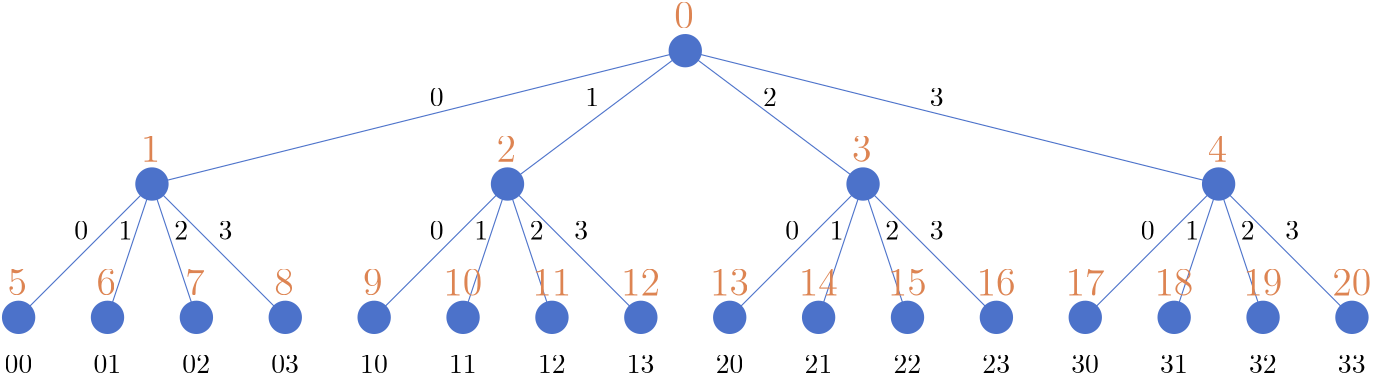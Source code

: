 <?xml version="1.0"?>
<!DOCTYPE ipe SYSTEM "ipe.dtd">
<ipe version="70212" creator="Ipe 7.2.13">
<info created="D:20210722135413" modified="D:20210722143220"/>
<ipestyle name="basic">
<symbol name="arrow/arc(spx)">
<path stroke="sym-stroke" fill="sym-stroke" pen="sym-pen">
0 0 m
-1 0.333 l
-1 -0.333 l
h
</path>
</symbol>
<symbol name="arrow/farc(spx)">
<path stroke="sym-stroke" fill="white" pen="sym-pen">
0 0 m
-1 0.333 l
-1 -0.333 l
h
</path>
</symbol>
<symbol name="arrow/ptarc(spx)">
<path stroke="sym-stroke" fill="sym-stroke" pen="sym-pen">
0 0 m
-1 0.333 l
-0.8 0 l
-1 -0.333 l
h
</path>
</symbol>
<symbol name="arrow/fptarc(spx)">
<path stroke="sym-stroke" fill="white" pen="sym-pen">
0 0 m
-1 0.333 l
-0.8 0 l
-1 -0.333 l
h
</path>
</symbol>
<symbol name="mark/circle(sx)" transformations="translations">
<path fill="sym-stroke">
0.6 0 0 0.6 0 0 e
0.4 0 0 0.4 0 0 e
</path>
</symbol>
<symbol name="mark/disk(sx)" transformations="translations">
<path fill="sym-stroke">
0.6 0 0 0.6 0 0 e
</path>
</symbol>
<symbol name="mark/fdisk(sfx)" transformations="translations">
<group>
<path fill="sym-fill">
0.5 0 0 0.5 0 0 e
</path>
<path fill="sym-stroke" fillrule="eofill">
0.6 0 0 0.6 0 0 e
0.4 0 0 0.4 0 0 e
</path>
</group>
</symbol>
<symbol name="mark/box(sx)" transformations="translations">
<path fill="sym-stroke" fillrule="eofill">
-0.6 -0.6 m
0.6 -0.6 l
0.6 0.6 l
-0.6 0.6 l
h
-0.4 -0.4 m
0.4 -0.4 l
0.4 0.4 l
-0.4 0.4 l
h
</path>
</symbol>
<symbol name="mark/square(sx)" transformations="translations">
<path fill="sym-stroke">
-0.6 -0.6 m
0.6 -0.6 l
0.6 0.6 l
-0.6 0.6 l
h
</path>
</symbol>
<symbol name="mark/fsquare(sfx)" transformations="translations">
<group>
<path fill="sym-fill">
-0.5 -0.5 m
0.5 -0.5 l
0.5 0.5 l
-0.5 0.5 l
h
</path>
<path fill="sym-stroke" fillrule="eofill">
-0.6 -0.6 m
0.6 -0.6 l
0.6 0.6 l
-0.6 0.6 l
h
-0.4 -0.4 m
0.4 -0.4 l
0.4 0.4 l
-0.4 0.4 l
h
</path>
</group>
</symbol>
<symbol name="mark/cross(sx)" transformations="translations">
<group>
<path fill="sym-stroke">
-0.43 -0.57 m
0.57 0.43 l
0.43 0.57 l
-0.57 -0.43 l
h
</path>
<path fill="sym-stroke">
-0.43 0.57 m
0.57 -0.43 l
0.43 -0.57 l
-0.57 0.43 l
h
</path>
</group>
</symbol>
<symbol name="arrow/fnormal(spx)">
<path stroke="sym-stroke" fill="white" pen="sym-pen">
0 0 m
-1 0.333 l
-1 -0.333 l
h
</path>
</symbol>
<symbol name="arrow/pointed(spx)">
<path stroke="sym-stroke" fill="sym-stroke" pen="sym-pen">
0 0 m
-1 0.333 l
-0.8 0 l
-1 -0.333 l
h
</path>
</symbol>
<symbol name="arrow/fpointed(spx)">
<path stroke="sym-stroke" fill="white" pen="sym-pen">
0 0 m
-1 0.333 l
-0.8 0 l
-1 -0.333 l
h
</path>
</symbol>
<symbol name="arrow/linear(spx)">
<path stroke="sym-stroke" pen="sym-pen">
-1 0.333 m
0 0 l
-1 -0.333 l
</path>
</symbol>
<symbol name="arrow/fdouble(spx)">
<path stroke="sym-stroke" fill="white" pen="sym-pen">
0 0 m
-1 0.333 l
-1 -0.333 l
h
-1 0 m
-2 0.333 l
-2 -0.333 l
h
</path>
</symbol>
<symbol name="arrow/double(spx)">
<path stroke="sym-stroke" fill="sym-stroke" pen="sym-pen">
0 0 m
-1 0.333 l
-1 -0.333 l
h
-1 0 m
-2 0.333 l
-2 -0.333 l
h
</path>
</symbol>
<pen name="heavier" value="0.8"/>
<pen name="fat" value="1.2"/>
<pen name="ultrafat" value="2"/>
<symbolsize name="large" value="5"/>
<symbolsize name="small" value="2"/>
<symbolsize name="tiny" value="1.1"/>
<arrowsize name="large" value="10"/>
<arrowsize name="small" value="5"/>
<arrowsize name="tiny" value="3"/>
<color name="sbblue" value="0.298 0.447 0.79"/>
<color name="sbgreen" value="0.333 0.658 0.407"/>
<color name="sborange" value="0.866 0.517 0.321"/>
<color name="sbred" value="0.768 0.305 0.321"/>
<color name="sbpurple" value="0.505 0.447 0.698"/>
<color name="red" value="1 0 0"/>
<color name="green" value="0 1 0"/>
<color name="blue" value="0 0 1"/>
<color name="yellow" value="1 1 0"/>
<color name="orange" value="1 0.647 0"/>
<color name="gold" value="1 0.843 0"/>
<color name="purple" value="0.627 0.125 0.941"/>
<color name="gray" value="0.745"/>
<color name="brown" value="0.647 0.165 0.165"/>
<color name="navy" value="0 0 0.502"/>
<color name="pink" value="1 0.753 0.796"/>
<color name="seagreen" value="0.18 0.545 0.341"/>
<color name="turquoise" value="0.251 0.878 0.816"/>
<color name="violet" value="0.933 0.51 0.933"/>
<color name="darkblue" value="0 0 0.545"/>
<color name="darkcyan" value="0 0.545 0.545"/>
<color name="darkgray" value="0.663"/>
<color name="verydarkgray" value="0.4"/>
<color name="darkgreen" value="0 0.392 0"/>
<color name="darkmagenta" value="0.545 0 0.545"/>
<color name="darkorange" value="1 0.549 0"/>
<color name="darkred" value="0.545 0 0"/>
<color name="lightblue" value="0.678 0.847 0.902"/>
<color name="lightcyan" value="0.878 1 1"/>
<color name="lightgray" value="0.827"/>
<color name="lightgreen" value="0.565 0.933 0.565"/>
<color name="lightyellow" value="1 1 0.878"/>
<dashstyle name="dashed" value="[4] 0"/>
<dashstyle name="dotted" value="[1 3] 0"/>
<dashstyle name="dash dotted" value="[4 2 1 2] 0"/>
<dashstyle name="dash dot dotted" value="[4 2 1 2 1 2] 0"/>
<textsize name="large" value="\large"/>
<textsize name="Large" value="\Large"/>
<textsize name="LARGE" value="\LARGE"/>
<textsize name="huge" value="\huge"/>
<textsize name="Huge" value="\Huge"/>
<textsize name="small" value="\small"/>
<textsize name="footnote" value="\footnotesize"/>
<textsize name="tiny" value="\tiny"/>
<textstyle name="center" begin="\begin{center}" end="\end{center}"/>
<textstyle name="itemize" begin="\begin{itemize}" end="\end{itemize}"/>
<textstyle name="item" begin="\begin{itemize}\item{}" end="\end{itemize}"/>
<gridsize name="4 pts" value="4"/>
<gridsize name="8 pts (~3 mm)" value="8"/>
<gridsize name="16 pts (~6 mm)" value="16"/>
<gridsize name="32 pts (~12 mm)" value="32"/>
<gridsize name="10 pts (~3.5 mm)" value="10"/>
<gridsize name="20 pts (~7 mm)" value="20"/>
<gridsize name="14 pts (~5 mm)" value="14"/>
<gridsize name="28 pts (~10 mm)" value="28"/>
<gridsize name="56 pts (~20 mm)" value="56"/>
<anglesize name="90 deg" value="90"/>
<anglesize name="60 deg" value="60"/>
<anglesize name="45 deg" value="45"/>
<anglesize name="30 deg" value="30"/>
<anglesize name="22.5 deg" value="22.5"/>
<opacity name="10%" value="0.1"/>
<opacity name="30%" value="0.3"/>
<opacity name="50%" value="0.5"/>
<opacity name="75%" value="0.75"/>
<tiling name="falling" angle="-60" step="4" width="1"/>
<tiling name="rising" angle="30" step="4" width="1"/>
</ipestyle>
<page>
<layer name="alpha"/>
<view layers="alpha" active="alpha"/>
<use layer="alpha" matrix="1 0 0 1 48 0" name="mark/disk(sx)" pos="240 784" size="10" stroke="sbblue"/>
<use matrix="1 0 0 1 -16 -48" name="mark/disk(sx)" pos="240 784" size="10" stroke="sbblue"/>
<use matrix="1 0 0 1 112 -48" name="mark/disk(sx)" pos="240 784" size="10" stroke="sbblue"/>
<use matrix="1 0 0 1 240 -48" name="mark/disk(sx)" pos="240 784" size="10" stroke="sbblue"/>
<use matrix="1 0 0 1 -144 -48" name="mark/disk(sx)" pos="240 784" size="10" stroke="sbblue"/>
<text matrix="1 0 0 1 -8 -8" transformations="translations" pos="204 772" stroke="black" type="label" width="4.981" height="6.42" depth="0" valign="baseline">0</text>
<text matrix="1 0 0 1 48 -8" transformations="translations" pos="204 772" stroke="black" type="label" width="4.981" height="6.42" depth="0" valign="baseline">1</text>
<text matrix="1 0 0 1 112 -8" transformations="translations" pos="204 772" stroke="black" type="label" width="4.981" height="6.42" depth="0" valign="baseline">2</text>
<text matrix="1 0 0 1 172 -8" transformations="translations" pos="204 772" stroke="black" type="label" width="4.981" height="6.42" depth="0" valign="baseline">3</text>
<use matrix="1 0 0 1 -32 -96" name="mark/disk(sx)" pos="240 784" size="10" stroke="sbblue"/>
<use matrix="1 0 0 1 0 -96" name="mark/disk(sx)" pos="240 784" size="10" stroke="sbblue"/>
<use matrix="1 0 0 1 32 -96" name="mark/disk(sx)" pos="240 784" size="10" stroke="sbblue"/>
<use matrix="1 0 0 1 -64 -96" name="mark/disk(sx)" pos="240 784" size="10" stroke="sbblue"/>
<use matrix="1 0 0 1 96 -96" name="mark/disk(sx)" pos="240 784" size="10" stroke="sbblue"/>
<use matrix="1 0 0 1 128 -96" name="mark/disk(sx)" pos="240 784" size="10" stroke="sbblue"/>
<use matrix="1 0 0 1 160 -96" name="mark/disk(sx)" pos="240 784" size="10" stroke="sbblue"/>
<use matrix="1 0 0 1 64 -96" name="mark/disk(sx)" pos="240 784" size="10" stroke="sbblue"/>
<use matrix="1 0 0 1 224 -96" name="mark/disk(sx)" pos="240 784" size="10" stroke="sbblue"/>
<use matrix="1 0 0 1 256 -96" name="mark/disk(sx)" pos="240 784" size="10" stroke="sbblue"/>
<use matrix="1 0 0 1 288 -96" name="mark/disk(sx)" pos="240 784" size="10" stroke="sbblue"/>
<use matrix="1 0 0 1 192 -96" name="mark/disk(sx)" pos="240 784" size="10" stroke="sbblue"/>
<use matrix="1 0 0 1 -160 -96" name="mark/disk(sx)" pos="240 784" size="10" stroke="sbblue"/>
<use matrix="1 0 0 1 -128 -96" name="mark/disk(sx)" pos="240 784" size="10" stroke="sbblue"/>
<use matrix="1 0 0 1 -96 -96" name="mark/disk(sx)" pos="240 784" size="10" stroke="sbblue"/>
<use matrix="1 0 0 1 -192 -96" name="mark/disk(sx)" pos="240 784" size="10" stroke="sbblue"/>
<path stroke="sbblue">
96 736 m
48 688 l
</path>
<path stroke="sbblue">
96 736 m
80 688 l
</path>
<path stroke="sbblue">
96 736 m
112 688 l
</path>
<path stroke="sbblue">
96 736 m
144 688 l
</path>
<path stroke="sbblue">
224 736 m
176 688 l
</path>
<path stroke="sbblue">
224 736 m
208 688 l
</path>
<path stroke="sbblue">
224 736 m
240 688 l
</path>
<path stroke="sbblue">
224 736 m
272 688 l
</path>
<path stroke="sbblue">
480 736 m
496 688 l
</path>
<path stroke="sbblue">
480 736 m
464 688 l
</path>
<path stroke="sbblue">
480 736 m
432 688 l
</path>
<path stroke="sbblue">
480 736 m
528 688 l
</path>
<path stroke="sbblue">
352 736 m
304 688 l
</path>
<path stroke="sbblue">
352 736 m
336 688 l
</path>
<path stroke="sbblue">
352 736 m
368 688 l
</path>
<path stroke="sbblue">
352 736 m
400 688 l
</path>
<path stroke="sbblue">
288 784 m
224 736 l
</path>
<path stroke="sbblue">
288 784 m
352 736 l
</path>
<path stroke="sbblue">
288 784 m
96 736 l
</path>
<path stroke="sbblue">
288 784 m
480 736 l
</path>
<text matrix="1 0 0 1 -136 -56" transformations="translations" pos="204 772" stroke="black" type="label" width="4.981" height="6.42" depth="0" valign="baseline">0</text>
<text matrix="1 0 0 1 -8 -56" transformations="translations" pos="204 772" stroke="black" type="label" width="4.981" height="6.42" depth="0" valign="baseline">0</text>
<text matrix="1 0 0 1 120 -56" transformations="translations" pos="204 772" stroke="black" type="label" width="4.981" height="6.42" depth="0" valign="baseline">0</text>
<text matrix="1 0 0 1 248 -56" transformations="translations" pos="204 772" stroke="black" type="label" width="4.981" height="6.42" depth="0" valign="baseline">0</text>
<text matrix="1 0 0 1 -120 -56" transformations="translations" pos="204 772" stroke="black" type="label" width="4.981" height="6.42" depth="0" valign="baseline">1</text>
<text matrix="1 0 0 1 8 -56" transformations="translations" pos="204 772" stroke="black" type="label" width="4.981" height="6.42" depth="0" valign="baseline">1</text>
<text matrix="1 0 0 1 136 -56" transformations="translations" pos="204 772" stroke="black" type="label" width="4.981" height="6.42" depth="0" valign="baseline">1</text>
<text matrix="1 0 0 1 264 -56" transformations="translations" pos="204 772" stroke="black" type="label" width="4.981" height="6.42" depth="0" valign="baseline">1</text>
<text matrix="1 0 0 1 156 -56" transformations="translations" pos="204 772" stroke="black" type="label" width="4.981" height="6.42" depth="0" valign="baseline">2</text>
<text matrix="1 0 0 1 284 -56" transformations="translations" pos="204 772" stroke="black" type="label" width="4.981" height="6.42" depth="0" valign="baseline">2</text>
<text matrix="1 0 0 1 28 -56" transformations="translations" pos="204 772" stroke="black" type="label" width="4.981" height="6.42" depth="0" valign="baseline">2</text>
<text matrix="1 0 0 1 -100 -56" transformations="translations" pos="204 772" stroke="black" type="label" width="4.981" height="6.42" depth="0" valign="baseline">2</text>
<text matrix="1 0 0 1 -84 -56" transformations="translations" pos="204 772" stroke="black" type="label" width="4.981" height="6.42" depth="0" valign="baseline">3</text>
<text matrix="1 0 0 1 44 -56" transformations="translations" pos="204 772" stroke="black" type="label" width="4.981" height="6.42" depth="0" valign="baseline">3</text>
<text matrix="1 0 0 1 172 -56" transformations="translations" pos="204 772" stroke="black" type="label" width="4.981" height="6.42" depth="0" valign="baseline">3</text>
<text matrix="1 0 0 1 300 -56" transformations="translations" pos="204 772" stroke="black" type="label" width="4.981" height="6.42" depth="0" valign="baseline">3</text>
<text matrix="1 0 0 1 2.93551 0" transformations="translations" pos="40 668" stroke="black" type="label" width="9.963" height="6.42" depth="0" valign="baseline">00</text>
<text matrix="1 0 0 1 34.9355 0" transformations="translations" pos="40 668" stroke="black" type="label" width="9.963" height="6.42" depth="0" valign="baseline">01</text>
<text matrix="1 0 0 1 66.9355 0" transformations="translations" pos="40 668" stroke="black" type="label" width="9.963" height="6.42" depth="0" valign="baseline">02</text>
<text matrix="1 0 0 1 98.9355 0" transformations="translations" pos="40 668" stroke="black" type="label" width="9.963" height="6.42" depth="0" valign="baseline">03</text>
<text matrix="1 0 0 1 130.936 0" transformations="translations" pos="40 668" stroke="black" type="label" width="9.963" height="6.42" depth="0" valign="baseline">10</text>
<text matrix="1 0 0 1 162.935 0" transformations="translations" pos="40 668" stroke="black" type="label" width="9.963" height="6.42" depth="0" valign="baseline">11</text>
<text matrix="1 0 0 1 194.935 0" transformations="translations" pos="40 668" stroke="black" type="label" width="9.963" height="6.42" depth="0" valign="baseline">12</text>
<text matrix="1 0 0 1 226.935 0" transformations="translations" pos="40 668" stroke="black" type="label" width="9.963" height="6.42" depth="0" valign="baseline">13</text>
<text matrix="1 0 0 1 258.936 0" transformations="translations" pos="40 668" stroke="black" type="label" width="9.963" height="6.42" depth="0" valign="baseline">20</text>
<text matrix="1 0 0 1 290.935 0" transformations="translations" pos="40 668" stroke="black" type="label" width="9.963" height="6.42" depth="0" valign="baseline">21</text>
<text matrix="1 0 0 1 322.935 0" transformations="translations" pos="40 668" stroke="black" type="label" width="9.963" height="6.42" depth="0" valign="baseline">22</text>
<text matrix="1 0 0 1 354.935 0" transformations="translations" pos="40 668" stroke="black" type="label" width="9.963" height="6.42" depth="0" valign="baseline">23</text>
<text matrix="1 0 0 1 386.936 0" transformations="translations" pos="40 668" stroke="black" type="label" width="9.963" height="6.42" depth="0" valign="baseline">30</text>
<text matrix="1 0 0 1 418.935 0" transformations="translations" pos="40 668" stroke="black" type="label" width="9.963" height="6.42" depth="0" valign="baseline">31</text>
<text matrix="1 0 0 1 450.935 0" transformations="translations" pos="40 668" stroke="black" type="label" width="9.963" height="6.42" depth="0" valign="baseline">32</text>
<text matrix="1 0 0 1 482.935 0" transformations="translations" pos="40 668" stroke="black" type="label" width="9.963" height="6.42" depth="0" valign="baseline">33</text>
<text matrix="1 0 0 1 4 -8" transformations="translations" pos="88 752" stroke="sborange" type="label" width="7.024" height="9.245" depth="0" valign="baseline" size="15">1</text>
<text matrix="1 0 0 1 -44 -56" transformations="translations" pos="88 752" stroke="sborange" type="label" width="7.024" height="9.245" depth="0" valign="baseline" size="15">5</text>
<text matrix="1 0 0 1 -12 -56" transformations="translations" pos="88 752" stroke="sborange" type="label" width="7.024" height="9.245" depth="0" valign="baseline" size="15">6</text>
<text matrix="1 0 0 1 20 -56" transformations="translations" pos="88 752" stroke="sborange" type="label" width="7.024" height="9.245" depth="0" valign="baseline" size="15">7</text>
<text matrix="1 0 0 1 52 -56" transformations="translations" pos="88 752" stroke="sborange" type="label" width="7.024" height="9.245" depth="0" valign="baseline" size="15">8</text>
<text matrix="1 0 0 1 84 -56" transformations="translations" pos="88 752" stroke="sborange" type="label" width="7.024" height="9.245" depth="0" valign="baseline" size="15">9</text>
<text matrix="1 0 0 1 132 -8" transformations="translations" pos="88 752" stroke="sborange" type="label" width="7.024" height="9.245" depth="0" valign="baseline" size="15">2</text>
<text matrix="1 0 0 1 196 40" transformations="translations" pos="88 752" stroke="sborange" type="label" width="7.024" height="9.245" depth="0" valign="baseline" size="15">0</text>
<text matrix="1 0 0 1 112.875 -56.1473" transformations="translations" pos="88 752" stroke="sborange" type="label" width="14.047" height="9.245" depth="0" valign="baseline" size="15">10</text>
<text matrix="1 0 0 1 144.875 -56.1473" transformations="translations" pos="88 752" stroke="sborange" type="label" width="14.047" height="9.245" depth="0" valign="baseline" size="15">11</text>
<text matrix="1 0 0 1 260 -8" transformations="translations" pos="88 752" stroke="sborange" type="label" width="7.024" height="9.245" depth="0" valign="baseline" size="15">3</text>
<text matrix="1 0 0 1 388 -8" transformations="translations" pos="88 752" stroke="sborange" type="label" width="7.024" height="9.245" depth="0" valign="baseline" size="15">4</text>
<text matrix="1 0 0 1 176.875 -56.1473" transformations="translations" pos="88 752" stroke="sborange" type="label" width="14.047" height="9.245" depth="0" valign="baseline" size="15">12</text>
<text matrix="1 0 0 1 208.875 -56.1473" transformations="translations" pos="88 752" stroke="sborange" type="label" width="14.047" height="9.245" depth="0" valign="baseline" size="15">13</text>
<text matrix="1 0 0 1 240.875 -56.1473" transformations="translations" pos="88 752" stroke="sborange" type="label" width="14.047" height="9.245" depth="0" valign="baseline" size="15">14</text>
<text matrix="1 0 0 1 272.875 -56.1473" transformations="translations" pos="88 752" stroke="sborange" type="label" width="14.047" height="9.245" depth="0" valign="baseline" size="15">15</text>
<text matrix="1 0 0 1 304.875 -56.1473" transformations="translations" pos="88 752" stroke="sborange" type="label" width="14.047" height="9.245" depth="0" valign="baseline" size="15">16</text>
<text matrix="1 0 0 1 336.875 -56.1473" transformations="translations" pos="88 752" stroke="sborange" type="label" width="14.047" height="9.245" depth="0" valign="baseline" size="15">17</text>
<text matrix="1 0 0 1 368.875 -56.1473" transformations="translations" pos="88 752" stroke="sborange" type="label" width="14.047" height="9.245" depth="0" valign="baseline" size="15">18</text>
<text matrix="1 0 0 1 400.875 -56.1473" transformations="translations" pos="88 752" stroke="sborange" type="label" width="14.047" height="9.245" depth="0" valign="baseline" size="15">19</text>
<text matrix="1 0 0 1 432.875 -56.1473" transformations="translations" pos="88 752" stroke="sborange" type="label" width="18.73" height="9.245" depth="0" valign="baseline" size="15">20
</text>
</page>
</ipe>
